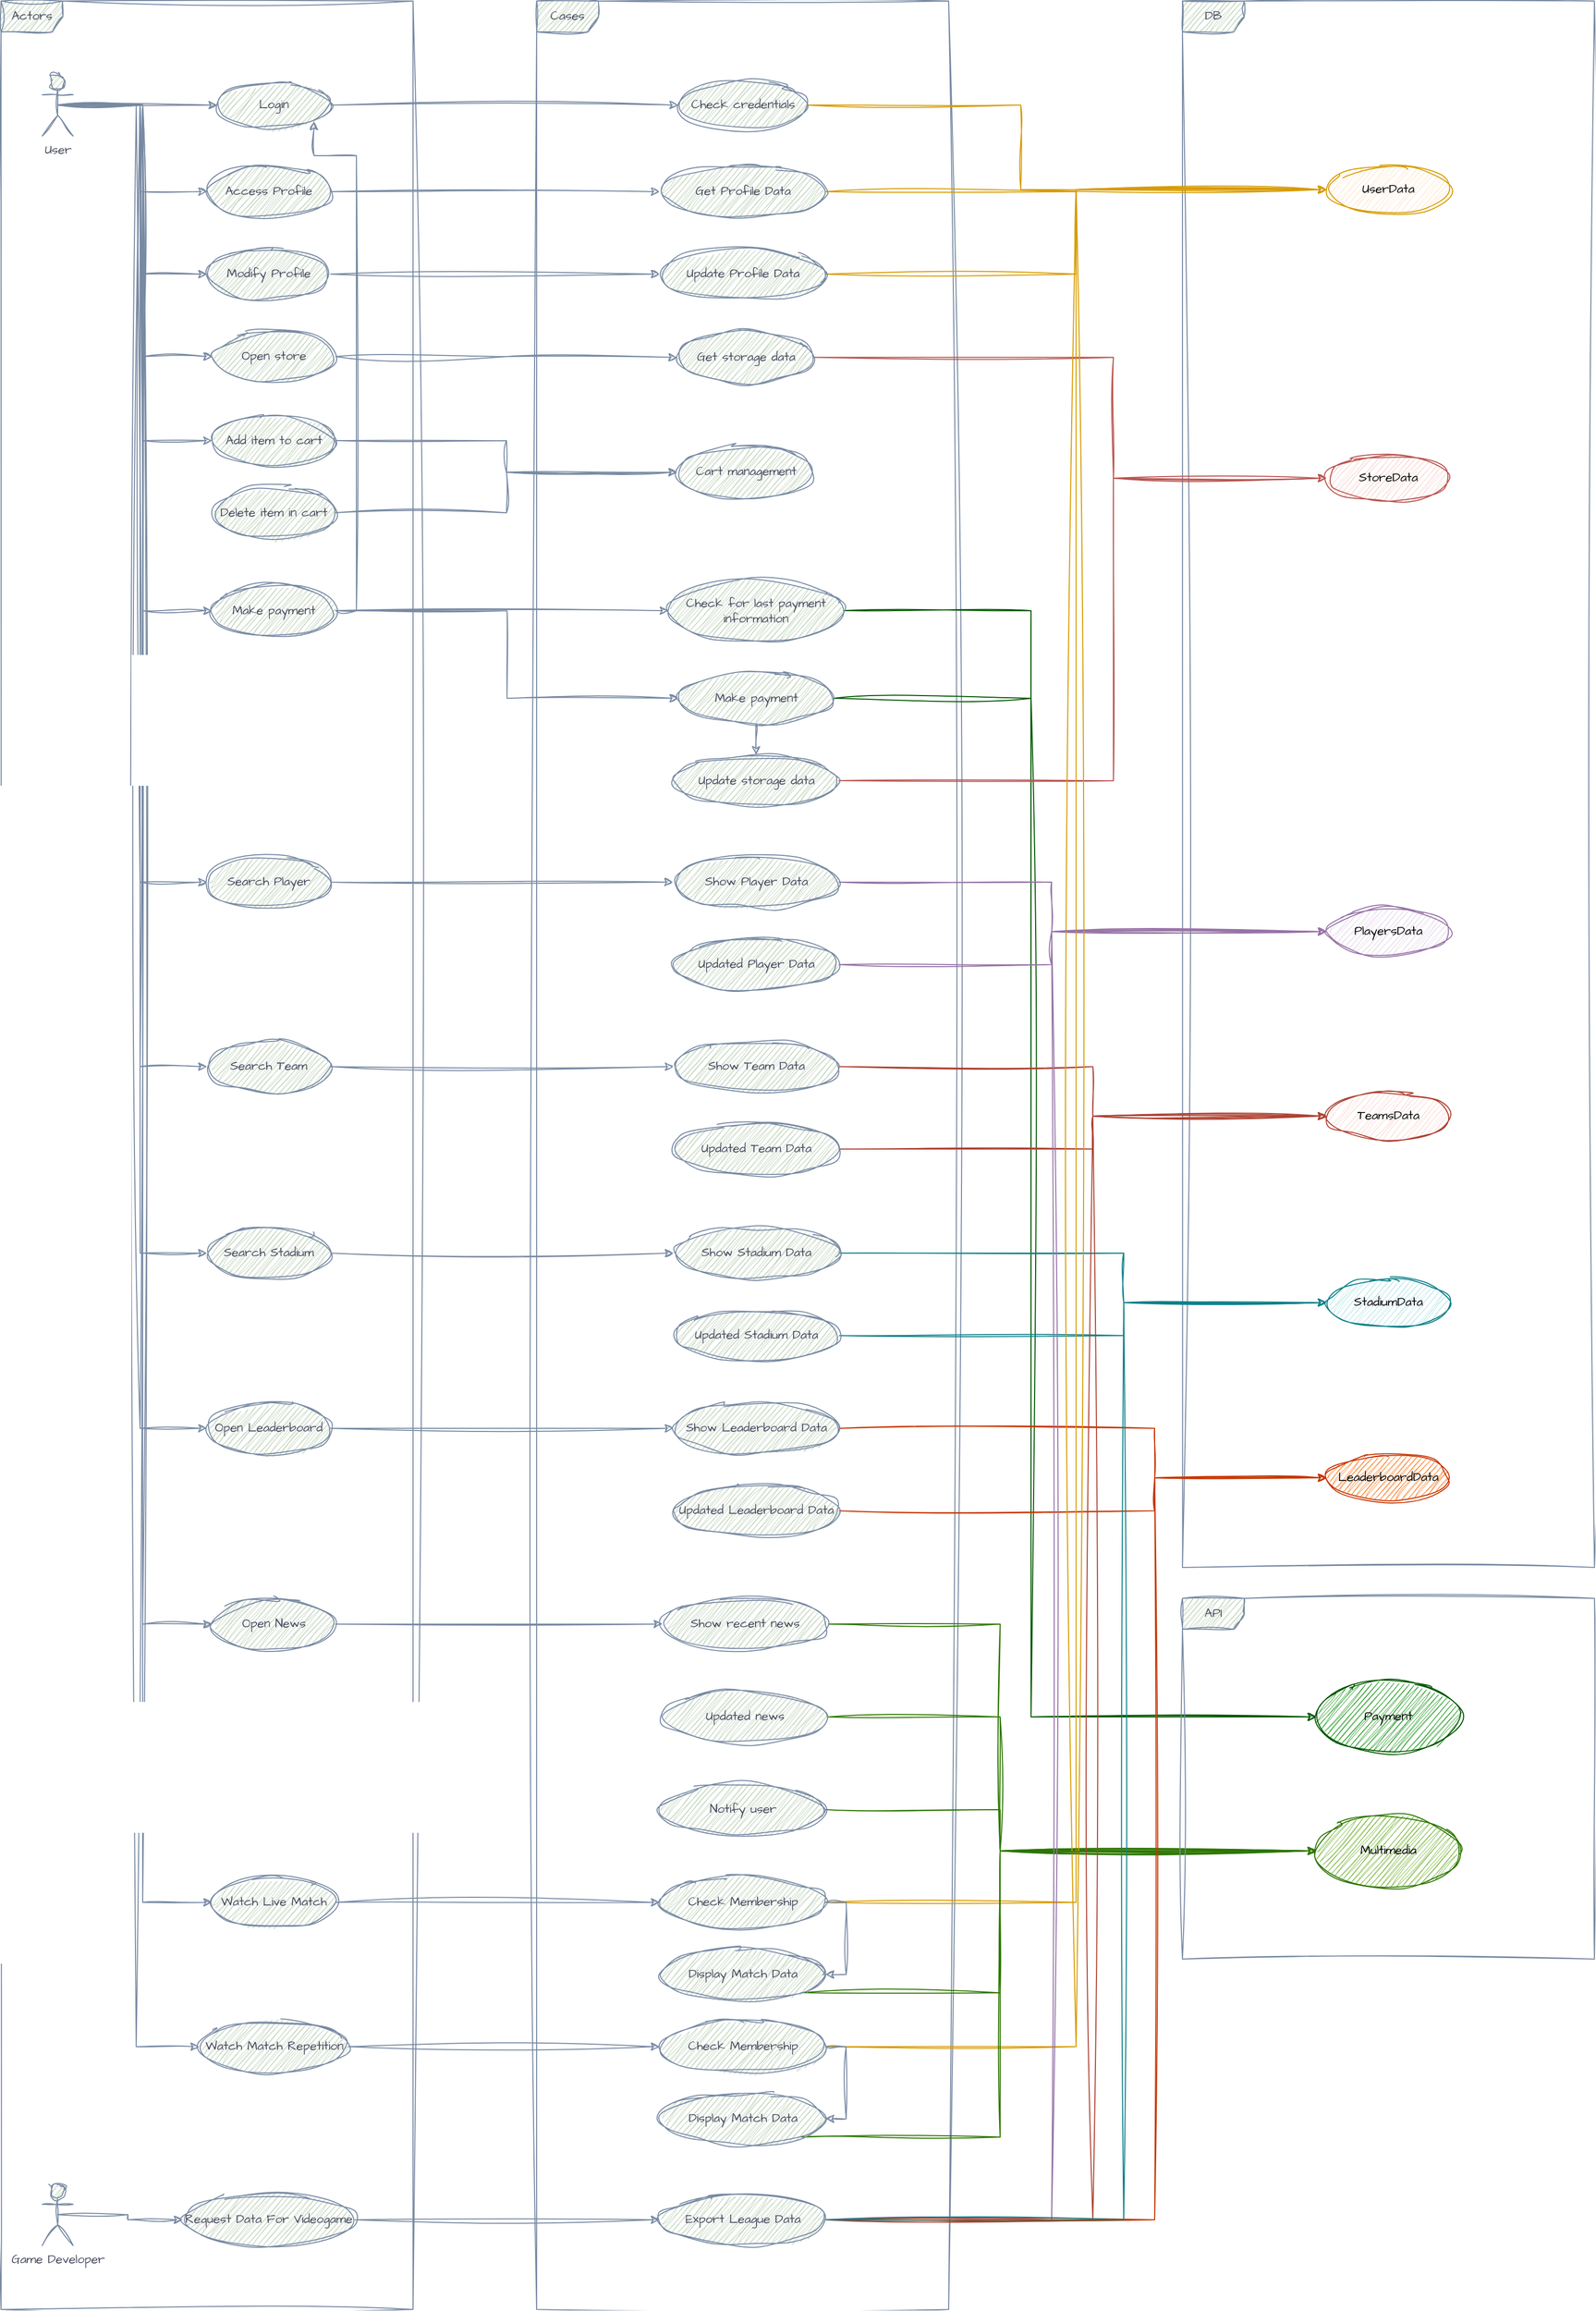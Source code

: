 <mxfile version="24.2.0" type="device">
  <diagram name="Página-1" id="D-0jdvNuqakPEcL21Xn9">
    <mxGraphModel dx="2000" dy="613" grid="1" gridSize="10" guides="1" tooltips="1" connect="1" arrows="1" fold="1" page="1" pageScale="1" pageWidth="827" pageHeight="1169" math="0" shadow="0">
      <root>
        <mxCell id="0" />
        <mxCell id="1" parent="0" />
        <mxCell id="15XDuqP0ykz5soVIeBwF-1" value="Cases" style="shape=umlFrame;whiteSpace=wrap;html=1;pointerEvents=0;sketch=1;hachureGap=4;jiggle=2;curveFitting=1;strokeColor=#788AA3;fontFamily=Architects Daughter;fontSource=https%3A%2F%2Ffonts.googleapis.com%2Fcss%3Ffamily%3DArchitects%2BDaughter;fontColor=#46495D;fillColor=#B2C9AB;movable=0;resizable=0;rotatable=0;deletable=0;editable=0;locked=1;connectable=0;" parent="1" vertex="1">
          <mxGeometry x="200" y="160" width="400" height="2240" as="geometry" />
        </mxCell>
        <mxCell id="15XDuqP0ykz5soVIeBwF-2" value="Actors" style="shape=umlFrame;whiteSpace=wrap;html=1;pointerEvents=0;sketch=1;hachureGap=4;jiggle=2;curveFitting=1;strokeColor=#788AA3;fontFamily=Architects Daughter;fontSource=https%3A%2F%2Ffonts.googleapis.com%2Fcss%3Ffamily%3DArchitects%2BDaughter;fontColor=#46495D;fillColor=#B2C9AB;movable=0;resizable=0;rotatable=0;deletable=0;editable=0;locked=1;connectable=0;" parent="1" vertex="1">
          <mxGeometry x="-320" y="160" width="400" height="2240" as="geometry" />
        </mxCell>
        <mxCell id="15XDuqP0ykz5soVIeBwF-3" value="DB" style="shape=umlFrame;whiteSpace=wrap;html=1;pointerEvents=0;sketch=1;hachureGap=4;jiggle=2;curveFitting=1;strokeColor=#788AA3;fontFamily=Architects Daughter;fontSource=https%3A%2F%2Ffonts.googleapis.com%2Fcss%3Ffamily%3DArchitects%2BDaughter;fontColor=#46495D;fillColor=#B2C9AB;movable=0;resizable=0;rotatable=0;deletable=0;editable=0;locked=1;connectable=0;" parent="1" vertex="1">
          <mxGeometry x="827" y="160" width="400" height="1520" as="geometry" />
        </mxCell>
        <mxCell id="15XDuqP0ykz5soVIeBwF-55" style="edgeStyle=orthogonalEdgeStyle;rounded=0;sketch=1;hachureGap=4;jiggle=2;curveFitting=1;orthogonalLoop=1;jettySize=auto;html=1;exitX=0.5;exitY=0.5;exitDx=0;exitDy=0;exitPerimeter=0;entryX=0;entryY=0.5;entryDx=0;entryDy=0;strokeColor=#788AA3;fontFamily=Architects Daughter;fontSource=https%3A%2F%2Ffonts.googleapis.com%2Fcss%3Ffamily%3DArchitects%2BDaughter;fontColor=#46495D;fillColor=#B2C9AB;" parent="1" source="15XDuqP0ykz5soVIeBwF-4" target="15XDuqP0ykz5soVIeBwF-6" edge="1">
          <mxGeometry relative="1" as="geometry" />
        </mxCell>
        <mxCell id="15XDuqP0ykz5soVIeBwF-58" style="edgeStyle=orthogonalEdgeStyle;rounded=0;sketch=1;hachureGap=4;jiggle=2;curveFitting=1;orthogonalLoop=1;jettySize=auto;html=1;exitX=0.5;exitY=0.5;exitDx=0;exitDy=0;exitPerimeter=0;entryX=0;entryY=0.5;entryDx=0;entryDy=0;strokeColor=#788AA3;fontFamily=Architects Daughter;fontSource=https%3A%2F%2Ffonts.googleapis.com%2Fcss%3Ffamily%3DArchitects%2BDaughter;fontColor=#46495D;fillColor=#B2C9AB;" parent="1" source="15XDuqP0ykz5soVIeBwF-4" target="15XDuqP0ykz5soVIeBwF-19" edge="1">
          <mxGeometry relative="1" as="geometry" />
        </mxCell>
        <mxCell id="15XDuqP0ykz5soVIeBwF-61" style="edgeStyle=orthogonalEdgeStyle;rounded=0;sketch=1;hachureGap=4;jiggle=2;curveFitting=1;orthogonalLoop=1;jettySize=auto;html=1;exitX=0.5;exitY=0.5;exitDx=0;exitDy=0;exitPerimeter=0;entryX=0;entryY=0.5;entryDx=0;entryDy=0;strokeColor=#788AA3;fontFamily=Architects Daughter;fontSource=https%3A%2F%2Ffonts.googleapis.com%2Fcss%3Ffamily%3DArchitects%2BDaughter;fontColor=#46495D;fillColor=#B2C9AB;" parent="1" source="15XDuqP0ykz5soVIeBwF-4" target="15XDuqP0ykz5soVIeBwF-21" edge="1">
          <mxGeometry relative="1" as="geometry" />
        </mxCell>
        <mxCell id="15XDuqP0ykz5soVIeBwF-64" style="edgeStyle=orthogonalEdgeStyle;rounded=0;sketch=1;hachureGap=4;jiggle=2;curveFitting=1;orthogonalLoop=1;jettySize=auto;html=1;exitX=0.5;exitY=0.5;exitDx=0;exitDy=0;exitPerimeter=0;entryX=0;entryY=0.5;entryDx=0;entryDy=0;strokeColor=#788AA3;fontFamily=Architects Daughter;fontSource=https%3A%2F%2Ffonts.googleapis.com%2Fcss%3Ffamily%3DArchitects%2BDaughter;fontColor=#46495D;fillColor=#B2C9AB;" parent="1" source="15XDuqP0ykz5soVIeBwF-4" target="15XDuqP0ykz5soVIeBwF-9" edge="1">
          <mxGeometry relative="1" as="geometry" />
        </mxCell>
        <mxCell id="15XDuqP0ykz5soVIeBwF-83" style="edgeStyle=orthogonalEdgeStyle;rounded=0;sketch=1;hachureGap=4;jiggle=2;curveFitting=1;orthogonalLoop=1;jettySize=auto;html=1;exitX=0.5;exitY=0.5;exitDx=0;exitDy=0;exitPerimeter=0;entryX=0;entryY=0.5;entryDx=0;entryDy=0;strokeColor=#788AA3;fontFamily=Architects Daughter;fontSource=https%3A%2F%2Ffonts.googleapis.com%2Fcss%3Ffamily%3DArchitects%2BDaughter;fontColor=#46495D;fillColor=#B2C9AB;" parent="1" source="15XDuqP0ykz5soVIeBwF-4" target="15XDuqP0ykz5soVIeBwF-12" edge="1">
          <mxGeometry relative="1" as="geometry" />
        </mxCell>
        <mxCell id="15XDuqP0ykz5soVIeBwF-84" style="edgeStyle=orthogonalEdgeStyle;rounded=0;sketch=1;hachureGap=4;jiggle=2;curveFitting=1;orthogonalLoop=1;jettySize=auto;html=1;exitX=0.5;exitY=0.5;exitDx=0;exitDy=0;exitPerimeter=0;entryX=0;entryY=0.5;entryDx=0;entryDy=0;strokeColor=#788AA3;fontFamily=Architects Daughter;fontSource=https%3A%2F%2Ffonts.googleapis.com%2Fcss%3Ffamily%3DArchitects%2BDaughter;fontColor=#46495D;fillColor=#B2C9AB;" parent="1" source="15XDuqP0ykz5soVIeBwF-4" target="15XDuqP0ykz5soVIeBwF-15" edge="1">
          <mxGeometry relative="1" as="geometry" />
        </mxCell>
        <mxCell id="15XDuqP0ykz5soVIeBwF-85" style="edgeStyle=orthogonalEdgeStyle;rounded=0;sketch=1;hachureGap=4;jiggle=2;curveFitting=1;orthogonalLoop=1;jettySize=auto;html=1;exitX=0.5;exitY=0.5;exitDx=0;exitDy=0;exitPerimeter=0;entryX=0;entryY=0.5;entryDx=0;entryDy=0;strokeColor=#788AA3;fontFamily=Architects Daughter;fontSource=https%3A%2F%2Ffonts.googleapis.com%2Fcss%3Ffamily%3DArchitects%2BDaughter;fontColor=#46495D;fillColor=#B2C9AB;" parent="1" source="15XDuqP0ykz5soVIeBwF-4" target="15XDuqP0ykz5soVIeBwF-23" edge="1">
          <mxGeometry relative="1" as="geometry" />
        </mxCell>
        <mxCell id="15XDuqP0ykz5soVIeBwF-86" style="edgeStyle=orthogonalEdgeStyle;rounded=0;sketch=1;hachureGap=4;jiggle=2;curveFitting=1;orthogonalLoop=1;jettySize=auto;html=1;exitX=0.5;exitY=0.5;exitDx=0;exitDy=0;exitPerimeter=0;entryX=0;entryY=0.5;entryDx=0;entryDy=0;strokeColor=#788AA3;fontFamily=Architects Daughter;fontSource=https%3A%2F%2Ffonts.googleapis.com%2Fcss%3Ffamily%3DArchitects%2BDaughter;fontColor=#46495D;fillColor=#B2C9AB;" parent="1" source="15XDuqP0ykz5soVIeBwF-4" target="15XDuqP0ykz5soVIeBwF-26" edge="1">
          <mxGeometry relative="1" as="geometry" />
        </mxCell>
        <mxCell id="15XDuqP0ykz5soVIeBwF-87" style="edgeStyle=orthogonalEdgeStyle;rounded=0;sketch=1;hachureGap=4;jiggle=2;curveFitting=1;orthogonalLoop=1;jettySize=auto;html=1;exitX=0.5;exitY=0.5;exitDx=0;exitDy=0;exitPerimeter=0;entryX=0;entryY=0.5;entryDx=0;entryDy=0;strokeColor=#788AA3;fontFamily=Architects Daughter;fontSource=https%3A%2F%2Ffonts.googleapis.com%2Fcss%3Ffamily%3DArchitects%2BDaughter;fontColor=#46495D;fillColor=#B2C9AB;" parent="1" source="15XDuqP0ykz5soVIeBwF-4" target="15XDuqP0ykz5soVIeBwF-31" edge="1">
          <mxGeometry relative="1" as="geometry" />
        </mxCell>
        <mxCell id="15XDuqP0ykz5soVIeBwF-88" style="edgeStyle=orthogonalEdgeStyle;rounded=0;sketch=1;hachureGap=4;jiggle=2;curveFitting=1;orthogonalLoop=1;jettySize=auto;html=1;exitX=0.5;exitY=0.5;exitDx=0;exitDy=0;exitPerimeter=0;entryX=0;entryY=0.5;entryDx=0;entryDy=0;strokeColor=#788AA3;fontFamily=Architects Daughter;fontSource=https%3A%2F%2Ffonts.googleapis.com%2Fcss%3Ffamily%3DArchitects%2BDaughter;fontColor=#46495D;fillColor=#B2C9AB;" parent="1" source="15XDuqP0ykz5soVIeBwF-4" target="15XDuqP0ykz5soVIeBwF-35" edge="1">
          <mxGeometry relative="1" as="geometry" />
        </mxCell>
        <mxCell id="15XDuqP0ykz5soVIeBwF-89" style="edgeStyle=orthogonalEdgeStyle;rounded=0;sketch=1;hachureGap=4;jiggle=2;curveFitting=1;orthogonalLoop=1;jettySize=auto;html=1;exitX=0.5;exitY=0.5;exitDx=0;exitDy=0;exitPerimeter=0;entryX=0;entryY=0.5;entryDx=0;entryDy=0;strokeColor=#788AA3;fontFamily=Architects Daughter;fontSource=https%3A%2F%2Ffonts.googleapis.com%2Fcss%3Ffamily%3DArchitects%2BDaughter;fontColor=#46495D;fillColor=#B2C9AB;" parent="1" source="15XDuqP0ykz5soVIeBwF-4" target="15XDuqP0ykz5soVIeBwF-39" edge="1">
          <mxGeometry relative="1" as="geometry" />
        </mxCell>
        <mxCell id="15XDuqP0ykz5soVIeBwF-90" style="edgeStyle=orthogonalEdgeStyle;rounded=0;sketch=1;hachureGap=4;jiggle=2;curveFitting=1;orthogonalLoop=1;jettySize=auto;html=1;exitX=0.5;exitY=0.5;exitDx=0;exitDy=0;exitPerimeter=0;entryX=0;entryY=0.5;entryDx=0;entryDy=0;strokeColor=#788AA3;fontFamily=Architects Daughter;fontSource=https%3A%2F%2Ffonts.googleapis.com%2Fcss%3Ffamily%3DArchitects%2BDaughter;fontColor=#46495D;fillColor=#B2C9AB;" parent="1" source="15XDuqP0ykz5soVIeBwF-4" target="15XDuqP0ykz5soVIeBwF-44" edge="1">
          <mxGeometry relative="1" as="geometry" />
        </mxCell>
        <mxCell id="15XDuqP0ykz5soVIeBwF-91" style="edgeStyle=orthogonalEdgeStyle;rounded=0;sketch=1;hachureGap=4;jiggle=2;curveFitting=1;orthogonalLoop=1;jettySize=auto;html=1;exitX=0.5;exitY=0.5;exitDx=0;exitDy=0;exitPerimeter=0;entryX=0;entryY=0.5;entryDx=0;entryDy=0;strokeColor=#788AA3;fontFamily=Architects Daughter;fontSource=https%3A%2F%2Ffonts.googleapis.com%2Fcss%3Ffamily%3DArchitects%2BDaughter;fontColor=#46495D;fillColor=#B2C9AB;" parent="1" source="15XDuqP0ykz5soVIeBwF-4" target="15XDuqP0ykz5soVIeBwF-47" edge="1">
          <mxGeometry relative="1" as="geometry" />
        </mxCell>
        <mxCell id="15XDuqP0ykz5soVIeBwF-4" value="User" style="shape=umlActor;verticalLabelPosition=bottom;verticalAlign=top;html=1;sketch=1;hachureGap=4;jiggle=2;curveFitting=1;strokeColor=#788AA3;fontFamily=Architects Daughter;fontSource=https%3A%2F%2Ffonts.googleapis.com%2Fcss%3Ffamily%3DArchitects%2BDaughter;fontColor=#46495D;fillColor=#B2C9AB;labelPosition=center;align=center;" parent="1" vertex="1">
          <mxGeometry x="-280" y="230.94" width="30" height="60" as="geometry" />
        </mxCell>
        <mxCell id="15XDuqP0ykz5soVIeBwF-56" style="edgeStyle=orthogonalEdgeStyle;rounded=0;sketch=1;hachureGap=4;jiggle=2;curveFitting=1;orthogonalLoop=1;jettySize=auto;html=1;exitX=1;exitY=0.5;exitDx=0;exitDy=0;entryX=0;entryY=0.5;entryDx=0;entryDy=0;strokeColor=#788AA3;fontFamily=Architects Daughter;fontSource=https%3A%2F%2Ffonts.googleapis.com%2Fcss%3Ffamily%3DArchitects%2BDaughter;fontColor=#46495D;fillColor=#B2C9AB;" parent="1" source="15XDuqP0ykz5soVIeBwF-6" target="15XDuqP0ykz5soVIeBwF-7" edge="1">
          <mxGeometry relative="1" as="geometry" />
        </mxCell>
        <mxCell id="15XDuqP0ykz5soVIeBwF-6" value="Login" style="ellipse;whiteSpace=wrap;html=1;sketch=1;hachureGap=4;jiggle=2;curveFitting=1;strokeColor=#788AA3;fontFamily=Architects Daughter;fontSource=https%3A%2F%2Ffonts.googleapis.com%2Fcss%3Ffamily%3DArchitects%2BDaughter;fontColor=#46495D;fillColor=#B2C9AB;" parent="1" vertex="1">
          <mxGeometry x="-110" y="238.44" width="110" height="45" as="geometry" />
        </mxCell>
        <mxCell id="15XDuqP0ykz5soVIeBwF-57" style="edgeStyle=orthogonalEdgeStyle;rounded=0;sketch=1;hachureGap=4;jiggle=2;curveFitting=1;orthogonalLoop=1;jettySize=auto;html=1;exitX=1;exitY=0.5;exitDx=0;exitDy=0;entryX=0;entryY=0.5;entryDx=0;entryDy=0;strokeColor=#d79b00;fontFamily=Architects Daughter;fontSource=https%3A%2F%2Ffonts.googleapis.com%2Fcss%3Ffamily%3DArchitects%2BDaughter;fontColor=#46495D;fillColor=#ffe6cc;" parent="1" source="15XDuqP0ykz5soVIeBwF-7" target="15XDuqP0ykz5soVIeBwF-8" edge="1">
          <mxGeometry relative="1" as="geometry">
            <Array as="points">
              <mxPoint x="670" y="261" />
              <mxPoint x="670" y="343" />
            </Array>
          </mxGeometry>
        </mxCell>
        <mxCell id="15XDuqP0ykz5soVIeBwF-7" value="Check credentials" style="ellipse;whiteSpace=wrap;html=1;sketch=1;hachureGap=4;jiggle=2;curveFitting=1;strokeColor=#788AA3;fontFamily=Architects Daughter;fontSource=https%3A%2F%2Ffonts.googleapis.com%2Fcss%3Ffamily%3DArchitects%2BDaughter;fontColor=#46495D;fillColor=#B2C9AB;" parent="1" vertex="1">
          <mxGeometry x="337.5" y="237.66" width="125" height="46.56" as="geometry" />
        </mxCell>
        <mxCell id="15XDuqP0ykz5soVIeBwF-8" value="UserData" style="ellipse;whiteSpace=wrap;html=1;sketch=1;hachureGap=4;jiggle=2;curveFitting=1;strokeColor=#d79b00;fontFamily=Architects Daughter;fontSource=https%3A%2F%2Ffonts.googleapis.com%2Fcss%3Ffamily%3DArchitects%2BDaughter;fillColor=#ffe6cc;" parent="1" vertex="1">
          <mxGeometry x="967" y="320" width="120" height="45.93" as="geometry" />
        </mxCell>
        <mxCell id="15XDuqP0ykz5soVIeBwF-65" style="edgeStyle=orthogonalEdgeStyle;rounded=0;sketch=1;hachureGap=4;jiggle=2;curveFitting=1;orthogonalLoop=1;jettySize=auto;html=1;exitX=1;exitY=0.5;exitDx=0;exitDy=0;entryX=0;entryY=0.5;entryDx=0;entryDy=0;strokeColor=#788AA3;fontFamily=Architects Daughter;fontSource=https%3A%2F%2Ffonts.googleapis.com%2Fcss%3Ffamily%3DArchitects%2BDaughter;fontColor=#46495D;fillColor=#B2C9AB;" parent="1" source="15XDuqP0ykz5soVIeBwF-9" target="15XDuqP0ykz5soVIeBwF-10" edge="1">
          <mxGeometry relative="1" as="geometry" />
        </mxCell>
        <mxCell id="15XDuqP0ykz5soVIeBwF-9" value="Open store" style="ellipse;whiteSpace=wrap;html=1;sketch=1;hachureGap=4;jiggle=2;curveFitting=1;strokeColor=#788AA3;fontFamily=Architects Daughter;fontSource=https%3A%2F%2Ffonts.googleapis.com%2Fcss%3Ffamily%3DArchitects%2BDaughter;fontColor=#46495D;fillColor=#B2C9AB;" parent="1" vertex="1">
          <mxGeometry x="-115" y="480" width="120" height="50" as="geometry" />
        </mxCell>
        <mxCell id="15XDuqP0ykz5soVIeBwF-66" style="edgeStyle=orthogonalEdgeStyle;rounded=0;sketch=1;hachureGap=4;jiggle=2;curveFitting=1;orthogonalLoop=1;jettySize=auto;html=1;exitX=1;exitY=0.5;exitDx=0;exitDy=0;entryX=0;entryY=0.5;entryDx=0;entryDy=0;strokeColor=#b85450;fontFamily=Architects Daughter;fontSource=https%3A%2F%2Ffonts.googleapis.com%2Fcss%3Ffamily%3DArchitects%2BDaughter;fontColor=#46495D;fillColor=#f8cecc;" parent="1" source="15XDuqP0ykz5soVIeBwF-10" target="15XDuqP0ykz5soVIeBwF-11" edge="1">
          <mxGeometry relative="1" as="geometry">
            <Array as="points">
              <mxPoint x="760" y="506" />
              <mxPoint x="760" y="623" />
            </Array>
          </mxGeometry>
        </mxCell>
        <mxCell id="15XDuqP0ykz5soVIeBwF-10" value="Get storage data" style="ellipse;whiteSpace=wrap;html=1;sketch=1;hachureGap=4;jiggle=2;curveFitting=1;strokeColor=#788AA3;fontFamily=Architects Daughter;fontSource=https%3A%2F%2Ffonts.googleapis.com%2Fcss%3Ffamily%3DArchitects%2BDaughter;fontColor=#46495D;fillColor=#B2C9AB;" parent="1" vertex="1">
          <mxGeometry x="336.5" y="480" width="132.5" height="51.56" as="geometry" />
        </mxCell>
        <mxCell id="15XDuqP0ykz5soVIeBwF-11" value="StoreData" style="ellipse;whiteSpace=wrap;html=1;sketch=1;hachureGap=4;jiggle=2;curveFitting=1;strokeColor=#b85450;fontFamily=Architects Daughter;fontSource=https%3A%2F%2Ffonts.googleapis.com%2Fcss%3Ffamily%3DArchitects%2BDaughter;fillColor=#f8cecc;" parent="1" vertex="1">
          <mxGeometry x="967" y="600" width="120" height="45.93" as="geometry" />
        </mxCell>
        <mxCell id="15XDuqP0ykz5soVIeBwF-67" style="edgeStyle=orthogonalEdgeStyle;rounded=0;sketch=1;hachureGap=4;jiggle=2;curveFitting=1;orthogonalLoop=1;jettySize=auto;html=1;exitX=1;exitY=0.5;exitDx=0;exitDy=0;entryX=0;entryY=0.5;entryDx=0;entryDy=0;strokeColor=#788AA3;fontFamily=Architects Daughter;fontSource=https%3A%2F%2Ffonts.googleapis.com%2Fcss%3Ffamily%3DArchitects%2BDaughter;fontColor=#46495D;fillColor=#B2C9AB;" parent="1" source="15XDuqP0ykz5soVIeBwF-12" target="15XDuqP0ykz5soVIeBwF-14" edge="1">
          <mxGeometry relative="1" as="geometry" />
        </mxCell>
        <mxCell id="15XDuqP0ykz5soVIeBwF-12" value="Add item to cart" style="ellipse;whiteSpace=wrap;html=1;sketch=1;hachureGap=4;jiggle=2;curveFitting=1;strokeColor=#788AA3;fontFamily=Architects Daughter;fontSource=https%3A%2F%2Ffonts.googleapis.com%2Fcss%3Ffamily%3DArchitects%2BDaughter;fontColor=#46495D;fillColor=#B2C9AB;" parent="1" vertex="1">
          <mxGeometry x="-115" y="561.56" width="120" height="50" as="geometry" />
        </mxCell>
        <mxCell id="15XDuqP0ykz5soVIeBwF-68" style="edgeStyle=orthogonalEdgeStyle;rounded=0;sketch=1;hachureGap=4;jiggle=2;curveFitting=1;orthogonalLoop=1;jettySize=auto;html=1;exitX=1;exitY=0.5;exitDx=0;exitDy=0;entryX=0;entryY=0.5;entryDx=0;entryDy=0;strokeColor=#788AA3;fontFamily=Architects Daughter;fontSource=https%3A%2F%2Ffonts.googleapis.com%2Fcss%3Ffamily%3DArchitects%2BDaughter;fontColor=#46495D;fillColor=#B2C9AB;" parent="1" source="15XDuqP0ykz5soVIeBwF-13" target="15XDuqP0ykz5soVIeBwF-14" edge="1">
          <mxGeometry relative="1" as="geometry" />
        </mxCell>
        <mxCell id="15XDuqP0ykz5soVIeBwF-13" value="Delete item in cart" style="ellipse;whiteSpace=wrap;html=1;sketch=1;hachureGap=4;jiggle=2;curveFitting=1;strokeColor=#788AA3;fontFamily=Architects Daughter;fontSource=https%3A%2F%2Ffonts.googleapis.com%2Fcss%3Ffamily%3DArchitects%2BDaughter;fontColor=#46495D;fillColor=#B2C9AB;" parent="1" vertex="1">
          <mxGeometry x="-115" y="631.56" width="120" height="50" as="geometry" />
        </mxCell>
        <mxCell id="15XDuqP0ykz5soVIeBwF-14" value="Cart management" style="ellipse;whiteSpace=wrap;html=1;sketch=1;hachureGap=4;jiggle=2;curveFitting=1;strokeColor=#788AA3;fontFamily=Architects Daughter;fontSource=https%3A%2F%2Ffonts.googleapis.com%2Fcss%3Ffamily%3DArchitects%2BDaughter;fontColor=#46495D;fillColor=#B2C9AB;" parent="1" vertex="1">
          <mxGeometry x="336.5" y="591.56" width="132.5" height="51.56" as="geometry" />
        </mxCell>
        <mxCell id="15XDuqP0ykz5soVIeBwF-69" style="edgeStyle=orthogonalEdgeStyle;rounded=0;sketch=1;hachureGap=4;jiggle=2;curveFitting=1;orthogonalLoop=1;jettySize=auto;html=1;exitX=1;exitY=0.5;exitDx=0;exitDy=0;entryX=1;entryY=1;entryDx=0;entryDy=0;strokeColor=#788AA3;fontFamily=Architects Daughter;fontSource=https%3A%2F%2Ffonts.googleapis.com%2Fcss%3Ffamily%3DArchitects%2BDaughter;fontColor=#46495D;fillColor=#B2C9AB;" parent="1" source="15XDuqP0ykz5soVIeBwF-15" target="15XDuqP0ykz5soVIeBwF-6" edge="1">
          <mxGeometry relative="1" as="geometry">
            <Array as="points">
              <mxPoint x="25" y="752" />
              <mxPoint x="25" y="310" />
              <mxPoint x="-16" y="310" />
            </Array>
          </mxGeometry>
        </mxCell>
        <mxCell id="15XDuqP0ykz5soVIeBwF-70" style="edgeStyle=orthogonalEdgeStyle;rounded=0;sketch=1;hachureGap=4;jiggle=2;curveFitting=1;orthogonalLoop=1;jettySize=auto;html=1;exitX=1;exitY=0.5;exitDx=0;exitDy=0;entryX=0;entryY=0.5;entryDx=0;entryDy=0;strokeColor=#788AA3;fontFamily=Architects Daughter;fontSource=https%3A%2F%2Ffonts.googleapis.com%2Fcss%3Ffamily%3DArchitects%2BDaughter;fontColor=#46495D;fillColor=#B2C9AB;" parent="1" source="15XDuqP0ykz5soVIeBwF-15" target="15XDuqP0ykz5soVIeBwF-16" edge="1">
          <mxGeometry relative="1" as="geometry" />
        </mxCell>
        <mxCell id="15XDuqP0ykz5soVIeBwF-72" style="edgeStyle=orthogonalEdgeStyle;rounded=0;sketch=1;hachureGap=4;jiggle=2;curveFitting=1;orthogonalLoop=1;jettySize=auto;html=1;exitX=1;exitY=0.5;exitDx=0;exitDy=0;entryX=0;entryY=0.5;entryDx=0;entryDy=0;strokeColor=#788AA3;fontFamily=Architects Daughter;fontSource=https%3A%2F%2Ffonts.googleapis.com%2Fcss%3Ffamily%3DArchitects%2BDaughter;fontColor=#46495D;fillColor=#B2C9AB;" parent="1" source="15XDuqP0ykz5soVIeBwF-15" target="15XDuqP0ykz5soVIeBwF-17" edge="1">
          <mxGeometry relative="1" as="geometry" />
        </mxCell>
        <mxCell id="15XDuqP0ykz5soVIeBwF-15" value="Make payment" style="ellipse;whiteSpace=wrap;html=1;sketch=1;hachureGap=4;jiggle=2;curveFitting=1;strokeColor=#788AA3;fontFamily=Architects Daughter;fontSource=https%3A%2F%2Ffonts.googleapis.com%2Fcss%3Ffamily%3DArchitects%2BDaughter;fontColor=#46495D;fillColor=#B2C9AB;" parent="1" vertex="1">
          <mxGeometry x="-115" y="726.56" width="120" height="50" as="geometry" />
        </mxCell>
        <mxCell id="Q6yvAsUlhIDugGCbnOjf-8" style="edgeStyle=orthogonalEdgeStyle;rounded=0;sketch=1;hachureGap=4;jiggle=2;curveFitting=1;orthogonalLoop=1;jettySize=auto;html=1;exitX=1;exitY=0.5;exitDx=0;exitDy=0;entryX=0;entryY=0.5;entryDx=0;entryDy=0;fontFamily=Architects Daughter;fontSource=https%3A%2F%2Ffonts.googleapis.com%2Fcss%3Ffamily%3DArchitects%2BDaughter;fillColor=#008a00;strokeColor=#005700;" edge="1" parent="1" source="15XDuqP0ykz5soVIeBwF-16" target="Q6yvAsUlhIDugGCbnOjf-4">
          <mxGeometry relative="1" as="geometry">
            <Array as="points">
              <mxPoint x="680" y="752" />
              <mxPoint x="680" y="1825" />
            </Array>
          </mxGeometry>
        </mxCell>
        <mxCell id="15XDuqP0ykz5soVIeBwF-16" value="Check for last payment information" style="ellipse;whiteSpace=wrap;html=1;sketch=1;hachureGap=4;jiggle=2;curveFitting=1;strokeColor=#788AA3;fontFamily=Architects Daughter;fontSource=https%3A%2F%2Ffonts.googleapis.com%2Fcss%3Ffamily%3DArchitects%2BDaughter;fontColor=#46495D;fillColor=#B2C9AB;" parent="1" vertex="1">
          <mxGeometry x="328" y="721.56" width="170" height="60" as="geometry" />
        </mxCell>
        <mxCell id="15XDuqP0ykz5soVIeBwF-74" style="edgeStyle=orthogonalEdgeStyle;rounded=0;sketch=1;hachureGap=4;jiggle=2;curveFitting=1;orthogonalLoop=1;jettySize=auto;html=1;exitX=0.5;exitY=1;exitDx=0;exitDy=0;entryX=0.5;entryY=0;entryDx=0;entryDy=0;strokeColor=#788AA3;fontFamily=Architects Daughter;fontSource=https%3A%2F%2Ffonts.googleapis.com%2Fcss%3Ffamily%3DArchitects%2BDaughter;fontColor=#46495D;fillColor=#B2C9AB;" parent="1" source="15XDuqP0ykz5soVIeBwF-17" target="15XDuqP0ykz5soVIeBwF-18" edge="1">
          <mxGeometry relative="1" as="geometry" />
        </mxCell>
        <mxCell id="Q6yvAsUlhIDugGCbnOjf-9" style="edgeStyle=orthogonalEdgeStyle;rounded=0;sketch=1;hachureGap=4;jiggle=2;curveFitting=1;orthogonalLoop=1;jettySize=auto;html=1;exitX=1;exitY=0.5;exitDx=0;exitDy=0;entryX=0;entryY=0.5;entryDx=0;entryDy=0;fontFamily=Architects Daughter;fontSource=https%3A%2F%2Ffonts.googleapis.com%2Fcss%3Ffamily%3DArchitects%2BDaughter;fillColor=#008a00;strokeColor=#005700;" edge="1" parent="1" source="15XDuqP0ykz5soVIeBwF-17" target="Q6yvAsUlhIDugGCbnOjf-4">
          <mxGeometry relative="1" as="geometry">
            <Array as="points">
              <mxPoint x="680" y="837" />
              <mxPoint x="680" y="1825" />
            </Array>
          </mxGeometry>
        </mxCell>
        <mxCell id="15XDuqP0ykz5soVIeBwF-17" value="Make payment" style="ellipse;whiteSpace=wrap;html=1;sketch=1;hachureGap=4;jiggle=2;curveFitting=1;strokeColor=#788AA3;fontFamily=Architects Daughter;fontSource=https%3A%2F%2Ffonts.googleapis.com%2Fcss%3Ffamily%3DArchitects%2BDaughter;fontColor=#46495D;fillColor=#B2C9AB;" parent="1" vertex="1">
          <mxGeometry x="337.5" y="811.56" width="151" height="50" as="geometry" />
        </mxCell>
        <mxCell id="15XDuqP0ykz5soVIeBwF-73" style="edgeStyle=orthogonalEdgeStyle;rounded=0;sketch=1;hachureGap=4;jiggle=2;curveFitting=1;orthogonalLoop=1;jettySize=auto;html=1;exitX=1;exitY=0.5;exitDx=0;exitDy=0;entryX=0;entryY=0.5;entryDx=0;entryDy=0;strokeColor=#b85450;fontFamily=Architects Daughter;fontSource=https%3A%2F%2Ffonts.googleapis.com%2Fcss%3Ffamily%3DArchitects%2BDaughter;fontColor=#46495D;fillColor=#f8cecc;" parent="1" source="15XDuqP0ykz5soVIeBwF-18" target="15XDuqP0ykz5soVIeBwF-11" edge="1">
          <mxGeometry relative="1" as="geometry">
            <Array as="points">
              <mxPoint x="760" y="917" />
              <mxPoint x="760" y="623" />
            </Array>
          </mxGeometry>
        </mxCell>
        <mxCell id="15XDuqP0ykz5soVIeBwF-18" value="Update storage data" style="ellipse;whiteSpace=wrap;html=1;sketch=1;hachureGap=4;jiggle=2;curveFitting=1;strokeColor=#788AA3;fontFamily=Architects Daughter;fontSource=https%3A%2F%2Ffonts.googleapis.com%2Fcss%3Ffamily%3DArchitects%2BDaughter;fontColor=#46495D;fillColor=#B2C9AB;" parent="1" vertex="1">
          <mxGeometry x="332.5" y="891.56" width="161" height="50" as="geometry" />
        </mxCell>
        <mxCell id="15XDuqP0ykz5soVIeBwF-59" style="edgeStyle=orthogonalEdgeStyle;rounded=0;sketch=1;hachureGap=4;jiggle=2;curveFitting=1;orthogonalLoop=1;jettySize=auto;html=1;exitX=1;exitY=0.5;exitDx=0;exitDy=0;entryX=0;entryY=0.5;entryDx=0;entryDy=0;strokeColor=#788AA3;fontFamily=Architects Daughter;fontSource=https%3A%2F%2Ffonts.googleapis.com%2Fcss%3Ffamily%3DArchitects%2BDaughter;fontColor=#46495D;fillColor=#B2C9AB;" parent="1" source="15XDuqP0ykz5soVIeBwF-19" target="15XDuqP0ykz5soVIeBwF-20" edge="1">
          <mxGeometry relative="1" as="geometry" />
        </mxCell>
        <mxCell id="15XDuqP0ykz5soVIeBwF-19" value="Access Profile" style="ellipse;whiteSpace=wrap;html=1;sketch=1;hachureGap=4;jiggle=2;curveFitting=1;strokeColor=#788AA3;fontFamily=Architects Daughter;fontSource=https%3A%2F%2Ffonts.googleapis.com%2Fcss%3Ffamily%3DArchitects%2BDaughter;fontColor=#46495D;fillColor=#B2C9AB;" parent="1" vertex="1">
          <mxGeometry x="-120" y="320" width="120" height="50" as="geometry" />
        </mxCell>
        <mxCell id="15XDuqP0ykz5soVIeBwF-60" style="edgeStyle=orthogonalEdgeStyle;rounded=0;sketch=1;hachureGap=4;jiggle=2;curveFitting=1;orthogonalLoop=1;jettySize=auto;html=1;exitX=1;exitY=0.5;exitDx=0;exitDy=0;entryX=0;entryY=0.5;entryDx=0;entryDy=0;strokeColor=#d79b00;fontFamily=Architects Daughter;fontSource=https%3A%2F%2Ffonts.googleapis.com%2Fcss%3Ffamily%3DArchitects%2BDaughter;fontColor=#46495D;fillColor=#ffe6cc;" parent="1" source="15XDuqP0ykz5soVIeBwF-20" target="15XDuqP0ykz5soVIeBwF-8" edge="1">
          <mxGeometry relative="1" as="geometry" />
        </mxCell>
        <mxCell id="15XDuqP0ykz5soVIeBwF-20" value="Get Profile Data" style="ellipse;whiteSpace=wrap;html=1;sketch=1;hachureGap=4;jiggle=2;curveFitting=1;strokeColor=#788AA3;fontFamily=Architects Daughter;fontSource=https%3A%2F%2Ffonts.googleapis.com%2Fcss%3Ffamily%3DArchitects%2BDaughter;fontColor=#46495D;fillColor=#B2C9AB;" parent="1" vertex="1">
          <mxGeometry x="319.5" y="320" width="161" height="50" as="geometry" />
        </mxCell>
        <mxCell id="15XDuqP0ykz5soVIeBwF-62" style="edgeStyle=orthogonalEdgeStyle;rounded=0;sketch=1;hachureGap=4;jiggle=2;curveFitting=1;orthogonalLoop=1;jettySize=auto;html=1;exitX=1;exitY=0.5;exitDx=0;exitDy=0;entryX=0;entryY=0.5;entryDx=0;entryDy=0;strokeColor=#788AA3;fontFamily=Architects Daughter;fontSource=https%3A%2F%2Ffonts.googleapis.com%2Fcss%3Ffamily%3DArchitects%2BDaughter;fontColor=#46495D;fillColor=#B2C9AB;" parent="1" source="15XDuqP0ykz5soVIeBwF-21" target="15XDuqP0ykz5soVIeBwF-22" edge="1">
          <mxGeometry relative="1" as="geometry" />
        </mxCell>
        <mxCell id="15XDuqP0ykz5soVIeBwF-21" value="Modify Profile" style="ellipse;whiteSpace=wrap;html=1;sketch=1;hachureGap=4;jiggle=2;curveFitting=1;strokeColor=#788AA3;fontFamily=Architects Daughter;fontSource=https%3A%2F%2Ffonts.googleapis.com%2Fcss%3Ffamily%3DArchitects%2BDaughter;fontColor=#46495D;fillColor=#B2C9AB;" parent="1" vertex="1">
          <mxGeometry x="-120" y="400" width="120" height="50" as="geometry" />
        </mxCell>
        <mxCell id="15XDuqP0ykz5soVIeBwF-63" style="edgeStyle=orthogonalEdgeStyle;rounded=0;sketch=1;hachureGap=4;jiggle=2;curveFitting=1;orthogonalLoop=1;jettySize=auto;html=1;exitX=1;exitY=0.5;exitDx=0;exitDy=0;entryX=0;entryY=0.5;entryDx=0;entryDy=0;strokeColor=#d79b00;fontFamily=Architects Daughter;fontSource=https%3A%2F%2Ffonts.googleapis.com%2Fcss%3Ffamily%3DArchitects%2BDaughter;fontColor=#46495D;fillColor=#ffe6cc;" parent="1" source="15XDuqP0ykz5soVIeBwF-22" target="15XDuqP0ykz5soVIeBwF-8" edge="1">
          <mxGeometry relative="1" as="geometry" />
        </mxCell>
        <mxCell id="15XDuqP0ykz5soVIeBwF-22" value="Update Profile Data" style="ellipse;whiteSpace=wrap;html=1;sketch=1;hachureGap=4;jiggle=2;curveFitting=1;strokeColor=#788AA3;fontFamily=Architects Daughter;fontSource=https%3A%2F%2Ffonts.googleapis.com%2Fcss%3Ffamily%3DArchitects%2BDaughter;fontColor=#46495D;fillColor=#B2C9AB;" parent="1" vertex="1">
          <mxGeometry x="319.5" y="400" width="161" height="50" as="geometry" />
        </mxCell>
        <mxCell id="15XDuqP0ykz5soVIeBwF-75" style="edgeStyle=orthogonalEdgeStyle;rounded=0;sketch=1;hachureGap=4;jiggle=2;curveFitting=1;orthogonalLoop=1;jettySize=auto;html=1;exitX=1;exitY=0.5;exitDx=0;exitDy=0;entryX=0;entryY=0.5;entryDx=0;entryDy=0;strokeColor=#788AA3;fontFamily=Architects Daughter;fontSource=https%3A%2F%2Ffonts.googleapis.com%2Fcss%3Ffamily%3DArchitects%2BDaughter;fontColor=#46495D;fillColor=#B2C9AB;" parent="1" source="15XDuqP0ykz5soVIeBwF-23" target="15XDuqP0ykz5soVIeBwF-24" edge="1">
          <mxGeometry relative="1" as="geometry" />
        </mxCell>
        <mxCell id="15XDuqP0ykz5soVIeBwF-23" value="Search Player" style="ellipse;whiteSpace=wrap;html=1;sketch=1;hachureGap=4;jiggle=2;curveFitting=1;strokeColor=#788AA3;fontFamily=Architects Daughter;fontSource=https%3A%2F%2Ffonts.googleapis.com%2Fcss%3Ffamily%3DArchitects%2BDaughter;fontColor=#46495D;fillColor=#B2C9AB;" parent="1" vertex="1">
          <mxGeometry x="-120" y="990.0" width="120" height="50" as="geometry" />
        </mxCell>
        <mxCell id="15XDuqP0ykz5soVIeBwF-76" style="edgeStyle=orthogonalEdgeStyle;rounded=0;sketch=1;hachureGap=4;jiggle=2;curveFitting=1;orthogonalLoop=1;jettySize=auto;html=1;exitX=1;exitY=0.5;exitDx=0;exitDy=0;entryX=0;entryY=0.5;entryDx=0;entryDy=0;strokeColor=#9673a6;fontFamily=Architects Daughter;fontSource=https%3A%2F%2Ffonts.googleapis.com%2Fcss%3Ffamily%3DArchitects%2BDaughter;fontColor=#46495D;fillColor=#e1d5e7;" parent="1" source="15XDuqP0ykz5soVIeBwF-24" target="15XDuqP0ykz5soVIeBwF-29" edge="1">
          <mxGeometry relative="1" as="geometry">
            <Array as="points">
              <mxPoint x="700" y="1015" />
              <mxPoint x="700" y="1063" />
            </Array>
          </mxGeometry>
        </mxCell>
        <mxCell id="15XDuqP0ykz5soVIeBwF-24" value="Show Player Data" style="ellipse;whiteSpace=wrap;html=1;sketch=1;hachureGap=4;jiggle=2;curveFitting=1;strokeColor=#788AA3;fontFamily=Architects Daughter;fontSource=https%3A%2F%2Ffonts.googleapis.com%2Fcss%3Ffamily%3DArchitects%2BDaughter;fontColor=#46495D;fillColor=#B2C9AB;" parent="1" vertex="1">
          <mxGeometry x="332.5" y="990" width="161" height="50" as="geometry" />
        </mxCell>
        <mxCell id="15XDuqP0ykz5soVIeBwF-78" style="edgeStyle=orthogonalEdgeStyle;rounded=0;sketch=1;hachureGap=4;jiggle=2;curveFitting=1;orthogonalLoop=1;jettySize=auto;html=1;exitX=1;exitY=0.5;exitDx=0;exitDy=0;entryX=0;entryY=0.5;entryDx=0;entryDy=0;strokeColor=#9673a6;fontFamily=Architects Daughter;fontSource=https%3A%2F%2Ffonts.googleapis.com%2Fcss%3Ffamily%3DArchitects%2BDaughter;fontColor=#46495D;fillColor=#e1d5e7;" parent="1" source="15XDuqP0ykz5soVIeBwF-25" target="15XDuqP0ykz5soVIeBwF-29" edge="1">
          <mxGeometry relative="1" as="geometry">
            <Array as="points">
              <mxPoint x="700" y="1095" />
              <mxPoint x="700" y="1063" />
            </Array>
          </mxGeometry>
        </mxCell>
        <mxCell id="15XDuqP0ykz5soVIeBwF-25" value="Updated Player Data" style="ellipse;whiteSpace=wrap;html=1;sketch=1;hachureGap=4;jiggle=2;curveFitting=1;strokeColor=#788AA3;fontFamily=Architects Daughter;fontSource=https%3A%2F%2Ffonts.googleapis.com%2Fcss%3Ffamily%3DArchitects%2BDaughter;fontColor=#46495D;fillColor=#B2C9AB;" parent="1" vertex="1">
          <mxGeometry x="332.5" y="1070" width="161" height="50" as="geometry" />
        </mxCell>
        <mxCell id="15XDuqP0ykz5soVIeBwF-79" style="edgeStyle=orthogonalEdgeStyle;rounded=0;sketch=1;hachureGap=4;jiggle=2;curveFitting=1;orthogonalLoop=1;jettySize=auto;html=1;exitX=1;exitY=0.5;exitDx=0;exitDy=0;entryX=0;entryY=0.5;entryDx=0;entryDy=0;strokeColor=#788AA3;fontFamily=Architects Daughter;fontSource=https%3A%2F%2Ffonts.googleapis.com%2Fcss%3Ffamily%3DArchitects%2BDaughter;fontColor=#46495D;fillColor=#B2C9AB;" parent="1" source="15XDuqP0ykz5soVIeBwF-26" target="15XDuqP0ykz5soVIeBwF-27" edge="1">
          <mxGeometry relative="1" as="geometry" />
        </mxCell>
        <mxCell id="15XDuqP0ykz5soVIeBwF-26" value="Search Team" style="ellipse;whiteSpace=wrap;html=1;sketch=1;hachureGap=4;jiggle=2;curveFitting=1;strokeColor=#788AA3;fontFamily=Architects Daughter;fontSource=https%3A%2F%2Ffonts.googleapis.com%2Fcss%3Ffamily%3DArchitects%2BDaughter;fontColor=#46495D;fillColor=#B2C9AB;" parent="1" vertex="1">
          <mxGeometry x="-120" y="1169.0" width="120" height="50" as="geometry" />
        </mxCell>
        <mxCell id="15XDuqP0ykz5soVIeBwF-80" style="edgeStyle=orthogonalEdgeStyle;rounded=0;sketch=1;hachureGap=4;jiggle=2;curveFitting=1;orthogonalLoop=1;jettySize=auto;html=1;exitX=1;exitY=0.5;exitDx=0;exitDy=0;entryX=0;entryY=0.5;entryDx=0;entryDy=0;strokeColor=#ae4132;fontFamily=Architects Daughter;fontSource=https%3A%2F%2Ffonts.googleapis.com%2Fcss%3Ffamily%3DArchitects%2BDaughter;fontColor=#46495D;fillColor=#fad9d5;" parent="1" source="15XDuqP0ykz5soVIeBwF-27" target="15XDuqP0ykz5soVIeBwF-30" edge="1">
          <mxGeometry relative="1" as="geometry">
            <Array as="points">
              <mxPoint x="740" y="1194" />
              <mxPoint x="740" y="1242" />
            </Array>
          </mxGeometry>
        </mxCell>
        <mxCell id="15XDuqP0ykz5soVIeBwF-27" value="Show Team Data" style="ellipse;whiteSpace=wrap;html=1;sketch=1;hachureGap=4;jiggle=2;curveFitting=1;strokeColor=#788AA3;fontFamily=Architects Daughter;fontSource=https%3A%2F%2Ffonts.googleapis.com%2Fcss%3Ffamily%3DArchitects%2BDaughter;fontColor=#46495D;fillColor=#B2C9AB;" parent="1" vertex="1">
          <mxGeometry x="333" y="1169" width="161" height="50" as="geometry" />
        </mxCell>
        <mxCell id="15XDuqP0ykz5soVIeBwF-81" style="edgeStyle=orthogonalEdgeStyle;rounded=0;sketch=1;hachureGap=4;jiggle=2;curveFitting=1;orthogonalLoop=1;jettySize=auto;html=1;exitX=1;exitY=0.5;exitDx=0;exitDy=0;entryX=0;entryY=0.5;entryDx=0;entryDy=0;strokeColor=#ae4132;fontFamily=Architects Daughter;fontSource=https%3A%2F%2Ffonts.googleapis.com%2Fcss%3Ffamily%3DArchitects%2BDaughter;fontColor=#46495D;fillColor=#fad9d5;" parent="1" source="15XDuqP0ykz5soVIeBwF-28" target="15XDuqP0ykz5soVIeBwF-30" edge="1">
          <mxGeometry relative="1" as="geometry">
            <Array as="points">
              <mxPoint x="740" y="1274" />
              <mxPoint x="740" y="1242" />
            </Array>
          </mxGeometry>
        </mxCell>
        <mxCell id="15XDuqP0ykz5soVIeBwF-28" value="Updated Team Data" style="ellipse;whiteSpace=wrap;html=1;sketch=1;hachureGap=4;jiggle=2;curveFitting=1;strokeColor=#788AA3;fontFamily=Architects Daughter;fontSource=https%3A%2F%2Ffonts.googleapis.com%2Fcss%3Ffamily%3DArchitects%2BDaughter;fontColor=#46495D;fillColor=#B2C9AB;" parent="1" vertex="1">
          <mxGeometry x="333" y="1249" width="161" height="50" as="geometry" />
        </mxCell>
        <mxCell id="15XDuqP0ykz5soVIeBwF-29" value="PlayersData" style="ellipse;whiteSpace=wrap;html=1;sketch=1;hachureGap=4;jiggle=2;curveFitting=1;strokeColor=#9673a6;fontFamily=Architects Daughter;fontSource=https%3A%2F%2Ffonts.googleapis.com%2Fcss%3Ffamily%3DArchitects%2BDaughter;fillColor=#e1d5e7;" parent="1" vertex="1">
          <mxGeometry x="967" y="1040" width="120" height="45.93" as="geometry" />
        </mxCell>
        <mxCell id="15XDuqP0ykz5soVIeBwF-30" value="TeamsData" style="ellipse;whiteSpace=wrap;html=1;sketch=1;hachureGap=4;jiggle=2;curveFitting=1;strokeColor=#ae4132;fontFamily=Architects Daughter;fontSource=https%3A%2F%2Ffonts.googleapis.com%2Fcss%3Ffamily%3DArchitects%2BDaughter;fillColor=#fad9d5;" parent="1" vertex="1">
          <mxGeometry x="967" y="1219" width="120" height="45.93" as="geometry" />
        </mxCell>
        <mxCell id="15XDuqP0ykz5soVIeBwF-92" style="edgeStyle=orthogonalEdgeStyle;rounded=0;sketch=1;hachureGap=4;jiggle=2;curveFitting=1;orthogonalLoop=1;jettySize=auto;html=1;exitX=1;exitY=0.5;exitDx=0;exitDy=0;entryX=0;entryY=0.5;entryDx=0;entryDy=0;strokeColor=#788AA3;fontFamily=Architects Daughter;fontSource=https%3A%2F%2Ffonts.googleapis.com%2Fcss%3Ffamily%3DArchitects%2BDaughter;fontColor=#46495D;fillColor=#B2C9AB;" parent="1" source="15XDuqP0ykz5soVIeBwF-31" target="15XDuqP0ykz5soVIeBwF-32" edge="1">
          <mxGeometry relative="1" as="geometry" />
        </mxCell>
        <mxCell id="15XDuqP0ykz5soVIeBwF-31" value="Search Stadium" style="ellipse;whiteSpace=wrap;html=1;sketch=1;hachureGap=4;jiggle=2;curveFitting=1;strokeColor=#788AA3;fontFamily=Architects Daughter;fontSource=https%3A%2F%2Ffonts.googleapis.com%2Fcss%3Ffamily%3DArchitects%2BDaughter;fontColor=#46495D;fillColor=#B2C9AB;" parent="1" vertex="1">
          <mxGeometry x="-120" y="1350.0" width="120" height="50" as="geometry" />
        </mxCell>
        <mxCell id="15XDuqP0ykz5soVIeBwF-94" style="edgeStyle=orthogonalEdgeStyle;rounded=0;sketch=1;hachureGap=4;jiggle=2;curveFitting=1;orthogonalLoop=1;jettySize=auto;html=1;exitX=1;exitY=0.5;exitDx=0;exitDy=0;entryX=0;entryY=0.5;entryDx=0;entryDy=0;strokeColor=#0e8088;fontFamily=Architects Daughter;fontSource=https%3A%2F%2Ffonts.googleapis.com%2Fcss%3Ffamily%3DArchitects%2BDaughter;fontColor=#46495D;fillColor=#b0e3e6;" parent="1" source="15XDuqP0ykz5soVIeBwF-32" target="15XDuqP0ykz5soVIeBwF-34" edge="1">
          <mxGeometry relative="1" as="geometry">
            <Array as="points">
              <mxPoint x="770" y="1375" />
              <mxPoint x="770" y="1423" />
            </Array>
          </mxGeometry>
        </mxCell>
        <mxCell id="15XDuqP0ykz5soVIeBwF-32" value="Show Stadium Data" style="ellipse;whiteSpace=wrap;html=1;sketch=1;hachureGap=4;jiggle=2;curveFitting=1;strokeColor=#788AA3;fontFamily=Architects Daughter;fontSource=https%3A%2F%2Ffonts.googleapis.com%2Fcss%3Ffamily%3DArchitects%2BDaughter;fontColor=#46495D;fillColor=#B2C9AB;" parent="1" vertex="1">
          <mxGeometry x="333" y="1350" width="161" height="50" as="geometry" />
        </mxCell>
        <mxCell id="15XDuqP0ykz5soVIeBwF-96" style="edgeStyle=orthogonalEdgeStyle;rounded=0;sketch=1;hachureGap=4;jiggle=2;curveFitting=1;orthogonalLoop=1;jettySize=auto;html=1;exitX=1;exitY=0.5;exitDx=0;exitDy=0;entryX=0;entryY=0.5;entryDx=0;entryDy=0;strokeColor=#0e8088;fontFamily=Architects Daughter;fontSource=https%3A%2F%2Ffonts.googleapis.com%2Fcss%3Ffamily%3DArchitects%2BDaughter;fontColor=#46495D;fillColor=#b0e3e6;" parent="1" source="15XDuqP0ykz5soVIeBwF-33" target="15XDuqP0ykz5soVIeBwF-34" edge="1">
          <mxGeometry relative="1" as="geometry">
            <Array as="points">
              <mxPoint x="770" y="1455" />
              <mxPoint x="770" y="1423" />
            </Array>
          </mxGeometry>
        </mxCell>
        <mxCell id="15XDuqP0ykz5soVIeBwF-33" value="Updated Stadium Data" style="ellipse;whiteSpace=wrap;html=1;sketch=1;hachureGap=4;jiggle=2;curveFitting=1;strokeColor=#788AA3;fontFamily=Architects Daughter;fontSource=https%3A%2F%2Ffonts.googleapis.com%2Fcss%3Ffamily%3DArchitects%2BDaughter;fontColor=#46495D;fillColor=#B2C9AB;" parent="1" vertex="1">
          <mxGeometry x="333" y="1430" width="161" height="50" as="geometry" />
        </mxCell>
        <mxCell id="15XDuqP0ykz5soVIeBwF-34" value="StadiumData" style="ellipse;whiteSpace=wrap;html=1;sketch=1;hachureGap=4;jiggle=2;curveFitting=1;strokeColor=#0e8088;fontFamily=Architects Daughter;fontSource=https%3A%2F%2Ffonts.googleapis.com%2Fcss%3Ffamily%3DArchitects%2BDaughter;fillColor=#b0e3e6;" parent="1" vertex="1">
          <mxGeometry x="967" y="1400" width="120" height="45.93" as="geometry" />
        </mxCell>
        <mxCell id="15XDuqP0ykz5soVIeBwF-97" style="edgeStyle=orthogonalEdgeStyle;rounded=0;sketch=1;hachureGap=4;jiggle=2;curveFitting=1;orthogonalLoop=1;jettySize=auto;html=1;exitX=1;exitY=0.5;exitDx=0;exitDy=0;entryX=0;entryY=0.5;entryDx=0;entryDy=0;strokeColor=#788AA3;fontFamily=Architects Daughter;fontSource=https%3A%2F%2Ffonts.googleapis.com%2Fcss%3Ffamily%3DArchitects%2BDaughter;fontColor=#46495D;fillColor=#B2C9AB;" parent="1" source="15XDuqP0ykz5soVIeBwF-35" target="15XDuqP0ykz5soVIeBwF-36" edge="1">
          <mxGeometry relative="1" as="geometry" />
        </mxCell>
        <mxCell id="15XDuqP0ykz5soVIeBwF-35" value="Open Leaderboard" style="ellipse;whiteSpace=wrap;html=1;sketch=1;hachureGap=4;jiggle=2;curveFitting=1;strokeColor=#788AA3;fontFamily=Architects Daughter;fontSource=https%3A%2F%2Ffonts.googleapis.com%2Fcss%3Ffamily%3DArchitects%2BDaughter;fontColor=#46495D;fillColor=#B2C9AB;" parent="1" vertex="1">
          <mxGeometry x="-120" y="1520.0" width="120" height="50" as="geometry" />
        </mxCell>
        <mxCell id="15XDuqP0ykz5soVIeBwF-98" style="edgeStyle=orthogonalEdgeStyle;rounded=0;sketch=1;hachureGap=4;jiggle=2;curveFitting=1;orthogonalLoop=1;jettySize=auto;html=1;exitX=1;exitY=0.5;exitDx=0;exitDy=0;entryX=0;entryY=0.5;entryDx=0;entryDy=0;strokeColor=#C73500;fontFamily=Architects Daughter;fontSource=https%3A%2F%2Ffonts.googleapis.com%2Fcss%3Ffamily%3DArchitects%2BDaughter;fontColor=#46495D;fillColor=#fa6800;" parent="1" source="15XDuqP0ykz5soVIeBwF-36" target="15XDuqP0ykz5soVIeBwF-38" edge="1">
          <mxGeometry relative="1" as="geometry">
            <Array as="points">
              <mxPoint x="800" y="1545" />
              <mxPoint x="800" y="1593" />
            </Array>
          </mxGeometry>
        </mxCell>
        <mxCell id="15XDuqP0ykz5soVIeBwF-36" value="Show Leaderboard Data" style="ellipse;whiteSpace=wrap;html=1;sketch=1;hachureGap=4;jiggle=2;curveFitting=1;strokeColor=#788AA3;fontFamily=Architects Daughter;fontSource=https%3A%2F%2Ffonts.googleapis.com%2Fcss%3Ffamily%3DArchitects%2BDaughter;fontColor=#46495D;fillColor=#B2C9AB;" parent="1" vertex="1">
          <mxGeometry x="333" y="1520" width="161" height="50" as="geometry" />
        </mxCell>
        <mxCell id="15XDuqP0ykz5soVIeBwF-99" style="edgeStyle=orthogonalEdgeStyle;rounded=0;sketch=1;hachureGap=4;jiggle=2;curveFitting=1;orthogonalLoop=1;jettySize=auto;html=1;exitX=1;exitY=0.5;exitDx=0;exitDy=0;entryX=0;entryY=0.5;entryDx=0;entryDy=0;strokeColor=#C73500;fontFamily=Architects Daughter;fontSource=https%3A%2F%2Ffonts.googleapis.com%2Fcss%3Ffamily%3DArchitects%2BDaughter;fontColor=#46495D;fillColor=#fa6800;" parent="1" source="15XDuqP0ykz5soVIeBwF-37" target="15XDuqP0ykz5soVIeBwF-38" edge="1">
          <mxGeometry relative="1" as="geometry">
            <Array as="points">
              <mxPoint x="800" y="1625" />
              <mxPoint x="800" y="1593" />
            </Array>
          </mxGeometry>
        </mxCell>
        <mxCell id="15XDuqP0ykz5soVIeBwF-37" value="Updated Leaderboard Data" style="ellipse;whiteSpace=wrap;html=1;sketch=1;hachureGap=4;jiggle=2;curveFitting=1;strokeColor=#788AA3;fontFamily=Architects Daughter;fontSource=https%3A%2F%2Ffonts.googleapis.com%2Fcss%3Ffamily%3DArchitects%2BDaughter;fontColor=#46495D;fillColor=#B2C9AB;" parent="1" vertex="1">
          <mxGeometry x="333" y="1600" width="161" height="50" as="geometry" />
        </mxCell>
        <mxCell id="15XDuqP0ykz5soVIeBwF-38" value="LeaderboardData" style="ellipse;whiteSpace=wrap;html=1;sketch=1;hachureGap=4;jiggle=2;curveFitting=1;strokeColor=#C73500;fontFamily=Architects Daughter;fontSource=https%3A%2F%2Ffonts.googleapis.com%2Fcss%3Ffamily%3DArchitects%2BDaughter;fontColor=#000000;fillColor=#fa6800;" parent="1" vertex="1">
          <mxGeometry x="967" y="1570" width="120" height="45.93" as="geometry" />
        </mxCell>
        <mxCell id="15XDuqP0ykz5soVIeBwF-100" style="edgeStyle=orthogonalEdgeStyle;rounded=0;sketch=1;hachureGap=4;jiggle=2;curveFitting=1;orthogonalLoop=1;jettySize=auto;html=1;exitX=1;exitY=0.5;exitDx=0;exitDy=0;entryX=0;entryY=0.5;entryDx=0;entryDy=0;strokeColor=#788AA3;fontFamily=Architects Daughter;fontSource=https%3A%2F%2Ffonts.googleapis.com%2Fcss%3Ffamily%3DArchitects%2BDaughter;fontColor=#46495D;fillColor=#B2C9AB;" parent="1" source="15XDuqP0ykz5soVIeBwF-39" target="15XDuqP0ykz5soVIeBwF-40" edge="1">
          <mxGeometry relative="1" as="geometry" />
        </mxCell>
        <mxCell id="15XDuqP0ykz5soVIeBwF-39" value="Open News" style="ellipse;whiteSpace=wrap;html=1;sketch=1;hachureGap=4;jiggle=2;curveFitting=1;strokeColor=#788AA3;fontFamily=Architects Daughter;fontSource=https%3A%2F%2Ffonts.googleapis.com%2Fcss%3Ffamily%3DArchitects%2BDaughter;fontColor=#46495D;fillColor=#B2C9AB;" parent="1" vertex="1">
          <mxGeometry x="-115" y="1710.0" width="120" height="50" as="geometry" />
        </mxCell>
        <mxCell id="Q6yvAsUlhIDugGCbnOjf-10" style="edgeStyle=orthogonalEdgeStyle;rounded=0;sketch=1;hachureGap=4;jiggle=2;curveFitting=1;orthogonalLoop=1;jettySize=auto;html=1;exitX=1;exitY=0.5;exitDx=0;exitDy=0;entryX=0;entryY=0.5;entryDx=0;entryDy=0;fontFamily=Architects Daughter;fontSource=https%3A%2F%2Ffonts.googleapis.com%2Fcss%3Ffamily%3DArchitects%2BDaughter;fillColor=#60a917;strokeColor=#2D7600;" edge="1" parent="1" source="15XDuqP0ykz5soVIeBwF-40" target="Q6yvAsUlhIDugGCbnOjf-3">
          <mxGeometry relative="1" as="geometry">
            <Array as="points">
              <mxPoint x="650" y="1735" />
              <mxPoint x="650" y="1955" />
            </Array>
          </mxGeometry>
        </mxCell>
        <mxCell id="15XDuqP0ykz5soVIeBwF-40" value="Show recent news" style="ellipse;whiteSpace=wrap;html=1;sketch=1;hachureGap=4;jiggle=2;curveFitting=1;strokeColor=#788AA3;fontFamily=Architects Daughter;fontSource=https%3A%2F%2Ffonts.googleapis.com%2Fcss%3Ffamily%3DArchitects%2BDaughter;fontColor=#46495D;fillColor=#B2C9AB;" parent="1" vertex="1">
          <mxGeometry x="322.25" y="1710" width="161" height="50" as="geometry" />
        </mxCell>
        <mxCell id="Q6yvAsUlhIDugGCbnOjf-11" style="edgeStyle=orthogonalEdgeStyle;rounded=0;sketch=1;hachureGap=4;jiggle=2;curveFitting=1;orthogonalLoop=1;jettySize=auto;html=1;exitX=1;exitY=0.5;exitDx=0;exitDy=0;entryX=0;entryY=0.5;entryDx=0;entryDy=0;fontFamily=Architects Daughter;fontSource=https%3A%2F%2Ffonts.googleapis.com%2Fcss%3Ffamily%3DArchitects%2BDaughter;fillColor=#60a917;strokeColor=#2D7600;" edge="1" parent="1" source="15XDuqP0ykz5soVIeBwF-41" target="Q6yvAsUlhIDugGCbnOjf-3">
          <mxGeometry relative="1" as="geometry">
            <Array as="points">
              <mxPoint x="650" y="1825" />
              <mxPoint x="650" y="1955" />
            </Array>
          </mxGeometry>
        </mxCell>
        <mxCell id="15XDuqP0ykz5soVIeBwF-41" value="Updated news" style="ellipse;whiteSpace=wrap;html=1;sketch=1;hachureGap=4;jiggle=2;curveFitting=1;strokeColor=#788AA3;fontFamily=Architects Daughter;fontSource=https%3A%2F%2Ffonts.googleapis.com%2Fcss%3Ffamily%3DArchitects%2BDaughter;fontColor=#46495D;fillColor=#B2C9AB;" parent="1" vertex="1">
          <mxGeometry x="322.25" y="1800" width="161" height="50" as="geometry" />
        </mxCell>
        <mxCell id="Q6yvAsUlhIDugGCbnOjf-12" style="edgeStyle=orthogonalEdgeStyle;rounded=0;sketch=1;hachureGap=4;jiggle=2;curveFitting=1;orthogonalLoop=1;jettySize=auto;html=1;exitX=1;exitY=0.5;exitDx=0;exitDy=0;fontFamily=Architects Daughter;fontSource=https%3A%2F%2Ffonts.googleapis.com%2Fcss%3Ffamily%3DArchitects%2BDaughter;fillColor=#60a917;strokeColor=#2D7600;" edge="1" parent="1" source="15XDuqP0ykz5soVIeBwF-42" target="Q6yvAsUlhIDugGCbnOjf-3">
          <mxGeometry relative="1" as="geometry">
            <Array as="points">
              <mxPoint x="650" y="1915" />
              <mxPoint x="650" y="1955" />
            </Array>
          </mxGeometry>
        </mxCell>
        <mxCell id="15XDuqP0ykz5soVIeBwF-42" value="Notify user" style="ellipse;whiteSpace=wrap;html=1;sketch=1;hachureGap=4;jiggle=2;curveFitting=1;strokeColor=#788AA3;fontFamily=Architects Daughter;fontSource=https%3A%2F%2Ffonts.googleapis.com%2Fcss%3Ffamily%3DArchitects%2BDaughter;fontColor=#46495D;fillColor=#B2C9AB;" parent="1" vertex="1">
          <mxGeometry x="319.5" y="1890" width="161" height="50" as="geometry" />
        </mxCell>
        <mxCell id="15XDuqP0ykz5soVIeBwF-101" style="edgeStyle=orthogonalEdgeStyle;rounded=0;sketch=1;hachureGap=4;jiggle=2;curveFitting=1;orthogonalLoop=1;jettySize=auto;html=1;exitX=1;exitY=0.5;exitDx=0;exitDy=0;entryX=0;entryY=0.5;entryDx=0;entryDy=0;strokeColor=#788AA3;fontFamily=Architects Daughter;fontSource=https%3A%2F%2Ffonts.googleapis.com%2Fcss%3Ffamily%3DArchitects%2BDaughter;fontColor=#46495D;fillColor=#B2C9AB;" parent="1" source="15XDuqP0ykz5soVIeBwF-44" target="15XDuqP0ykz5soVIeBwF-45" edge="1">
          <mxGeometry relative="1" as="geometry" />
        </mxCell>
        <mxCell id="15XDuqP0ykz5soVIeBwF-44" value="Watch Live Match" style="ellipse;whiteSpace=wrap;html=1;sketch=1;hachureGap=4;jiggle=2;curveFitting=1;strokeColor=#788AA3;fontFamily=Architects Daughter;fontSource=https%3A%2F%2Ffonts.googleapis.com%2Fcss%3Ffamily%3DArchitects%2BDaughter;fontColor=#46495D;fillColor=#B2C9AB;" parent="1" vertex="1">
          <mxGeometry x="-115" y="1980.0" width="120" height="50" as="geometry" />
        </mxCell>
        <mxCell id="15XDuqP0ykz5soVIeBwF-102" style="edgeStyle=orthogonalEdgeStyle;rounded=0;sketch=1;hachureGap=4;jiggle=2;curveFitting=1;orthogonalLoop=1;jettySize=auto;html=1;exitX=1;exitY=0.5;exitDx=0;exitDy=0;entryX=0;entryY=0.5;entryDx=0;entryDy=0;strokeColor=#d79b00;fontFamily=Architects Daughter;fontSource=https%3A%2F%2Ffonts.googleapis.com%2Fcss%3Ffamily%3DArchitects%2BDaughter;fontColor=#46495D;fillColor=#ffe6cc;" parent="1" source="15XDuqP0ykz5soVIeBwF-45" target="15XDuqP0ykz5soVIeBwF-8" edge="1">
          <mxGeometry relative="1" as="geometry" />
        </mxCell>
        <mxCell id="15XDuqP0ykz5soVIeBwF-105" style="edgeStyle=orthogonalEdgeStyle;rounded=0;sketch=1;hachureGap=4;jiggle=2;curveFitting=1;orthogonalLoop=1;jettySize=auto;html=1;exitX=1;exitY=0.5;exitDx=0;exitDy=0;entryX=1;entryY=0.5;entryDx=0;entryDy=0;strokeColor=#788AA3;fontFamily=Architects Daughter;fontSource=https%3A%2F%2Ffonts.googleapis.com%2Fcss%3Ffamily%3DArchitects%2BDaughter;fontColor=#46495D;fillColor=#B2C9AB;" parent="1" source="15XDuqP0ykz5soVIeBwF-45" target="15XDuqP0ykz5soVIeBwF-46" edge="1">
          <mxGeometry relative="1" as="geometry" />
        </mxCell>
        <mxCell id="15XDuqP0ykz5soVIeBwF-45" value="Check Membership" style="ellipse;whiteSpace=wrap;html=1;sketch=1;hachureGap=4;jiggle=2;curveFitting=1;strokeColor=#788AA3;fontFamily=Architects Daughter;fontSource=https%3A%2F%2Ffonts.googleapis.com%2Fcss%3Ffamily%3DArchitects%2BDaughter;fontColor=#46495D;fillColor=#B2C9AB;" parent="1" vertex="1">
          <mxGeometry x="319.5" y="1980" width="161" height="50" as="geometry" />
        </mxCell>
        <mxCell id="Q6yvAsUlhIDugGCbnOjf-13" style="edgeStyle=orthogonalEdgeStyle;rounded=0;sketch=1;hachureGap=4;jiggle=2;curveFitting=1;orthogonalLoop=1;jettySize=auto;html=1;exitX=1;exitY=1;exitDx=0;exitDy=0;entryX=0;entryY=0.5;entryDx=0;entryDy=0;fontFamily=Architects Daughter;fontSource=https%3A%2F%2Ffonts.googleapis.com%2Fcss%3Ffamily%3DArchitects%2BDaughter;fillColor=#60a917;strokeColor=#2D7600;" edge="1" parent="1" source="15XDuqP0ykz5soVIeBwF-46" target="Q6yvAsUlhIDugGCbnOjf-3">
          <mxGeometry relative="1" as="geometry">
            <Array as="points">
              <mxPoint x="650" y="2092" />
              <mxPoint x="650" y="1955" />
            </Array>
          </mxGeometry>
        </mxCell>
        <mxCell id="15XDuqP0ykz5soVIeBwF-46" value="Display Match Data" style="ellipse;whiteSpace=wrap;html=1;sketch=1;hachureGap=4;jiggle=2;curveFitting=1;strokeColor=#788AA3;fontFamily=Architects Daughter;fontSource=https%3A%2F%2Ffonts.googleapis.com%2Fcss%3Ffamily%3DArchitects%2BDaughter;fontColor=#46495D;fillColor=#B2C9AB;" parent="1" vertex="1">
          <mxGeometry x="319.5" y="2050" width="161" height="50" as="geometry" />
        </mxCell>
        <mxCell id="15XDuqP0ykz5soVIeBwF-106" style="edgeStyle=orthogonalEdgeStyle;rounded=0;sketch=1;hachureGap=4;jiggle=2;curveFitting=1;orthogonalLoop=1;jettySize=auto;html=1;exitX=1;exitY=0.5;exitDx=0;exitDy=0;entryX=0;entryY=0.5;entryDx=0;entryDy=0;strokeColor=#788AA3;fontFamily=Architects Daughter;fontSource=https%3A%2F%2Ffonts.googleapis.com%2Fcss%3Ffamily%3DArchitects%2BDaughter;fontColor=#46495D;fillColor=#B2C9AB;" parent="1" source="15XDuqP0ykz5soVIeBwF-47" target="15XDuqP0ykz5soVIeBwF-48" edge="1">
          <mxGeometry relative="1" as="geometry" />
        </mxCell>
        <mxCell id="15XDuqP0ykz5soVIeBwF-47" value="Watch Match Repetition" style="ellipse;whiteSpace=wrap;html=1;sketch=1;hachureGap=4;jiggle=2;curveFitting=1;strokeColor=#788AA3;fontFamily=Architects Daughter;fontSource=https%3A%2F%2Ffonts.googleapis.com%2Fcss%3Ffamily%3DArchitects%2BDaughter;fontColor=#46495D;fillColor=#B2C9AB;" parent="1" vertex="1">
          <mxGeometry x="-127.5" y="2120" width="145" height="50" as="geometry" />
        </mxCell>
        <mxCell id="15XDuqP0ykz5soVIeBwF-108" style="edgeStyle=orthogonalEdgeStyle;rounded=0;sketch=1;hachureGap=4;jiggle=2;curveFitting=1;orthogonalLoop=1;jettySize=auto;html=1;exitX=1;exitY=0.5;exitDx=0;exitDy=0;entryX=0;entryY=0.5;entryDx=0;entryDy=0;strokeColor=#d79b00;fontFamily=Architects Daughter;fontSource=https%3A%2F%2Ffonts.googleapis.com%2Fcss%3Ffamily%3DArchitects%2BDaughter;fontColor=#46495D;fillColor=#ffe6cc;" parent="1" source="15XDuqP0ykz5soVIeBwF-48" target="15XDuqP0ykz5soVIeBwF-8" edge="1">
          <mxGeometry relative="1" as="geometry" />
        </mxCell>
        <mxCell id="15XDuqP0ykz5soVIeBwF-109" style="edgeStyle=orthogonalEdgeStyle;rounded=0;sketch=1;hachureGap=4;jiggle=2;curveFitting=1;orthogonalLoop=1;jettySize=auto;html=1;exitX=1;exitY=0.5;exitDx=0;exitDy=0;entryX=1;entryY=0.5;entryDx=0;entryDy=0;strokeColor=#788AA3;fontFamily=Architects Daughter;fontSource=https%3A%2F%2Ffonts.googleapis.com%2Fcss%3Ffamily%3DArchitects%2BDaughter;fontColor=#46495D;fillColor=#B2C9AB;" parent="1" source="15XDuqP0ykz5soVIeBwF-48" target="15XDuqP0ykz5soVIeBwF-49" edge="1">
          <mxGeometry relative="1" as="geometry" />
        </mxCell>
        <mxCell id="15XDuqP0ykz5soVIeBwF-48" value="Check Membership" style="ellipse;whiteSpace=wrap;html=1;sketch=1;hachureGap=4;jiggle=2;curveFitting=1;strokeColor=#788AA3;fontFamily=Architects Daughter;fontSource=https%3A%2F%2Ffonts.googleapis.com%2Fcss%3Ffamily%3DArchitects%2BDaughter;fontColor=#46495D;fillColor=#B2C9AB;" parent="1" vertex="1">
          <mxGeometry x="319.5" y="2120" width="161" height="50" as="geometry" />
        </mxCell>
        <mxCell id="Q6yvAsUlhIDugGCbnOjf-14" style="edgeStyle=orthogonalEdgeStyle;rounded=0;sketch=1;hachureGap=4;jiggle=2;curveFitting=1;orthogonalLoop=1;jettySize=auto;html=1;exitX=1;exitY=1;exitDx=0;exitDy=0;fontFamily=Architects Daughter;fontSource=https%3A%2F%2Ffonts.googleapis.com%2Fcss%3Ffamily%3DArchitects%2BDaughter;entryX=0;entryY=0.5;entryDx=0;entryDy=0;fillColor=#60a917;strokeColor=#2D7600;" edge="1" parent="1" source="15XDuqP0ykz5soVIeBwF-49" target="Q6yvAsUlhIDugGCbnOjf-3">
          <mxGeometry relative="1" as="geometry">
            <mxPoint x="880" y="1970" as="targetPoint" />
            <Array as="points">
              <mxPoint x="650" y="2232" />
              <mxPoint x="650" y="1955" />
            </Array>
          </mxGeometry>
        </mxCell>
        <mxCell id="15XDuqP0ykz5soVIeBwF-49" value="Display Match Data" style="ellipse;whiteSpace=wrap;html=1;sketch=1;hachureGap=4;jiggle=2;curveFitting=1;strokeColor=#788AA3;fontFamily=Architects Daughter;fontSource=https%3A%2F%2Ffonts.googleapis.com%2Fcss%3Ffamily%3DArchitects%2BDaughter;fontColor=#46495D;fillColor=#B2C9AB;" parent="1" vertex="1">
          <mxGeometry x="319.5" y="2190" width="161" height="50" as="geometry" />
        </mxCell>
        <mxCell id="15XDuqP0ykz5soVIeBwF-110" style="edgeStyle=orthogonalEdgeStyle;rounded=0;sketch=1;hachureGap=4;jiggle=2;curveFitting=1;orthogonalLoop=1;jettySize=auto;html=1;exitX=1;exitY=0.5;exitDx=0;exitDy=0;entryX=0;entryY=0.5;entryDx=0;entryDy=0;strokeColor=#788AA3;fontFamily=Architects Daughter;fontSource=https%3A%2F%2Ffonts.googleapis.com%2Fcss%3Ffamily%3DArchitects%2BDaughter;fontColor=#46495D;fillColor=#B2C9AB;" parent="1" source="15XDuqP0ykz5soVIeBwF-50" target="15XDuqP0ykz5soVIeBwF-51" edge="1">
          <mxGeometry relative="1" as="geometry" />
        </mxCell>
        <mxCell id="15XDuqP0ykz5soVIeBwF-50" value="Request Data For Videogame" style="ellipse;whiteSpace=wrap;html=1;sketch=1;hachureGap=4;jiggle=2;curveFitting=1;strokeColor=#788AA3;fontFamily=Architects Daughter;fontSource=https%3A%2F%2Ffonts.googleapis.com%2Fcss%3Ffamily%3DArchitects%2BDaughter;fontColor=#46495D;fillColor=#B2C9AB;" parent="1" vertex="1">
          <mxGeometry x="-143.75" y="2288" width="167.5" height="50" as="geometry" />
        </mxCell>
        <mxCell id="15XDuqP0ykz5soVIeBwF-111" style="edgeStyle=orthogonalEdgeStyle;rounded=0;sketch=1;hachureGap=4;jiggle=2;curveFitting=1;orthogonalLoop=1;jettySize=auto;html=1;exitX=1;exitY=0.5;exitDx=0;exitDy=0;entryX=0;entryY=0.5;entryDx=0;entryDy=0;strokeColor=#9673a6;fontFamily=Architects Daughter;fontSource=https%3A%2F%2Ffonts.googleapis.com%2Fcss%3Ffamily%3DArchitects%2BDaughter;fontColor=#46495D;fillColor=#e1d5e7;" parent="1" source="15XDuqP0ykz5soVIeBwF-51" target="15XDuqP0ykz5soVIeBwF-29" edge="1">
          <mxGeometry relative="1" as="geometry">
            <Array as="points">
              <mxPoint x="700" y="2313" />
              <mxPoint x="700" y="1063" />
            </Array>
          </mxGeometry>
        </mxCell>
        <mxCell id="15XDuqP0ykz5soVIeBwF-112" style="edgeStyle=orthogonalEdgeStyle;rounded=0;sketch=1;hachureGap=4;jiggle=2;curveFitting=1;orthogonalLoop=1;jettySize=auto;html=1;exitX=1;exitY=0.5;exitDx=0;exitDy=0;entryX=0;entryY=0.5;entryDx=0;entryDy=0;strokeColor=#ae4132;fontFamily=Architects Daughter;fontSource=https%3A%2F%2Ffonts.googleapis.com%2Fcss%3Ffamily%3DArchitects%2BDaughter;fontColor=#46495D;fillColor=#fad9d5;" parent="1" source="15XDuqP0ykz5soVIeBwF-51" target="15XDuqP0ykz5soVIeBwF-30" edge="1">
          <mxGeometry relative="1" as="geometry">
            <Array as="points">
              <mxPoint x="740" y="2313" />
              <mxPoint x="740" y="1242" />
            </Array>
          </mxGeometry>
        </mxCell>
        <mxCell id="15XDuqP0ykz5soVIeBwF-114" style="edgeStyle=orthogonalEdgeStyle;rounded=0;sketch=1;hachureGap=4;jiggle=2;curveFitting=1;orthogonalLoop=1;jettySize=auto;html=1;exitX=1;exitY=0.5;exitDx=0;exitDy=0;entryX=0;entryY=0.5;entryDx=0;entryDy=0;strokeColor=#C73500;fontFamily=Architects Daughter;fontSource=https%3A%2F%2Ffonts.googleapis.com%2Fcss%3Ffamily%3DArchitects%2BDaughter;fontColor=#46495D;fillColor=#fa6800;" parent="1" source="15XDuqP0ykz5soVIeBwF-51" target="15XDuqP0ykz5soVIeBwF-38" edge="1">
          <mxGeometry relative="1" as="geometry">
            <Array as="points">
              <mxPoint x="800" y="2313" />
              <mxPoint x="800" y="1593" />
            </Array>
          </mxGeometry>
        </mxCell>
        <mxCell id="15XDuqP0ykz5soVIeBwF-113" style="edgeStyle=orthogonalEdgeStyle;rounded=0;sketch=1;hachureGap=4;jiggle=2;curveFitting=1;orthogonalLoop=1;jettySize=auto;html=1;exitX=1;exitY=0.5;exitDx=0;exitDy=0;entryX=0;entryY=0.5;entryDx=0;entryDy=0;strokeColor=#0e8088;fontFamily=Architects Daughter;fontSource=https%3A%2F%2Ffonts.googleapis.com%2Fcss%3Ffamily%3DArchitects%2BDaughter;fontColor=#46495D;fillColor=#b0e3e6;" parent="1" source="15XDuqP0ykz5soVIeBwF-51" target="15XDuqP0ykz5soVIeBwF-34" edge="1">
          <mxGeometry relative="1" as="geometry">
            <Array as="points">
              <mxPoint x="770" y="2313" />
              <mxPoint x="770" y="1423" />
            </Array>
          </mxGeometry>
        </mxCell>
        <mxCell id="15XDuqP0ykz5soVIeBwF-51" value="Export League Data" style="ellipse;whiteSpace=wrap;html=1;sketch=1;hachureGap=4;jiggle=2;curveFitting=1;strokeColor=#788AA3;fontFamily=Architects Daughter;fontSource=https%3A%2F%2Ffonts.googleapis.com%2Fcss%3Ffamily%3DArchitects%2BDaughter;fontColor=#46495D;fillColor=#B2C9AB;" parent="1" vertex="1">
          <mxGeometry x="319.5" y="2288" width="161" height="50" as="geometry" />
        </mxCell>
        <mxCell id="15XDuqP0ykz5soVIeBwF-54" style="edgeStyle=orthogonalEdgeStyle;rounded=0;sketch=1;hachureGap=4;jiggle=2;curveFitting=1;orthogonalLoop=1;jettySize=auto;html=1;exitX=0.5;exitY=0.5;exitDx=0;exitDy=0;exitPerimeter=0;entryX=0;entryY=0.5;entryDx=0;entryDy=0;strokeColor=#788AA3;fontFamily=Architects Daughter;fontSource=https%3A%2F%2Ffonts.googleapis.com%2Fcss%3Ffamily%3DArchitects%2BDaughter;fontColor=#46495D;fillColor=#B2C9AB;" parent="1" source="15XDuqP0ykz5soVIeBwF-52" target="15XDuqP0ykz5soVIeBwF-50" edge="1">
          <mxGeometry relative="1" as="geometry" />
        </mxCell>
        <mxCell id="15XDuqP0ykz5soVIeBwF-52" value="Game Developer" style="shape=umlActor;verticalLabelPosition=bottom;verticalAlign=top;html=1;sketch=1;hachureGap=4;jiggle=2;curveFitting=1;strokeColor=#788AA3;fontFamily=Architects Daughter;fontSource=https%3A%2F%2Ffonts.googleapis.com%2Fcss%3Ffamily%3DArchitects%2BDaughter;fontColor=#46495D;fillColor=#B2C9AB;" parent="1" vertex="1">
          <mxGeometry x="-280" y="2278" width="30" height="60" as="geometry" />
        </mxCell>
        <mxCell id="Q6yvAsUlhIDugGCbnOjf-2" value="API" style="shape=umlFrame;whiteSpace=wrap;html=1;pointerEvents=0;sketch=1;hachureGap=4;jiggle=2;curveFitting=1;strokeColor=#788AA3;fontFamily=Architects Daughter;fontSource=https%3A%2F%2Ffonts.googleapis.com%2Fcss%3Ffamily%3DArchitects%2BDaughter;fontColor=#46495D;fillColor=#B2C9AB;movable=0;resizable=0;rotatable=0;deletable=0;editable=0;locked=1;connectable=0;" vertex="1" parent="1">
          <mxGeometry x="827" y="1710" width="400" height="350" as="geometry" />
        </mxCell>
        <mxCell id="Q6yvAsUlhIDugGCbnOjf-3" value="&lt;font color=&quot;#000000&quot;&gt;Multimedia&lt;/font&gt;" style="ellipse;whiteSpace=wrap;html=1;sketch=1;hachureGap=4;jiggle=2;curveFitting=1;fontFamily=Architects Daughter;fontSource=https%3A%2F%2Ffonts.googleapis.com%2Fcss%3Ffamily%3DArchitects%2BDaughter;fillColor=#60a917;fontColor=#ffffff;strokeColor=#2D7600;" vertex="1" parent="1">
          <mxGeometry x="957" y="1920" width="140" height="70" as="geometry" />
        </mxCell>
        <mxCell id="Q6yvAsUlhIDugGCbnOjf-4" value="&lt;font color=&quot;#000000&quot;&gt;Payment&lt;/font&gt;" style="ellipse;whiteSpace=wrap;html=1;sketch=1;hachureGap=4;jiggle=2;curveFitting=1;fontFamily=Architects Daughter;fontSource=https%3A%2F%2Ffonts.googleapis.com%2Fcss%3Ffamily%3DArchitects%2BDaughter;fillColor=#008a00;fontColor=#ffffff;strokeColor=#005700;" vertex="1" parent="1">
          <mxGeometry x="957" y="1790" width="140" height="70" as="geometry" />
        </mxCell>
      </root>
    </mxGraphModel>
  </diagram>
</mxfile>
